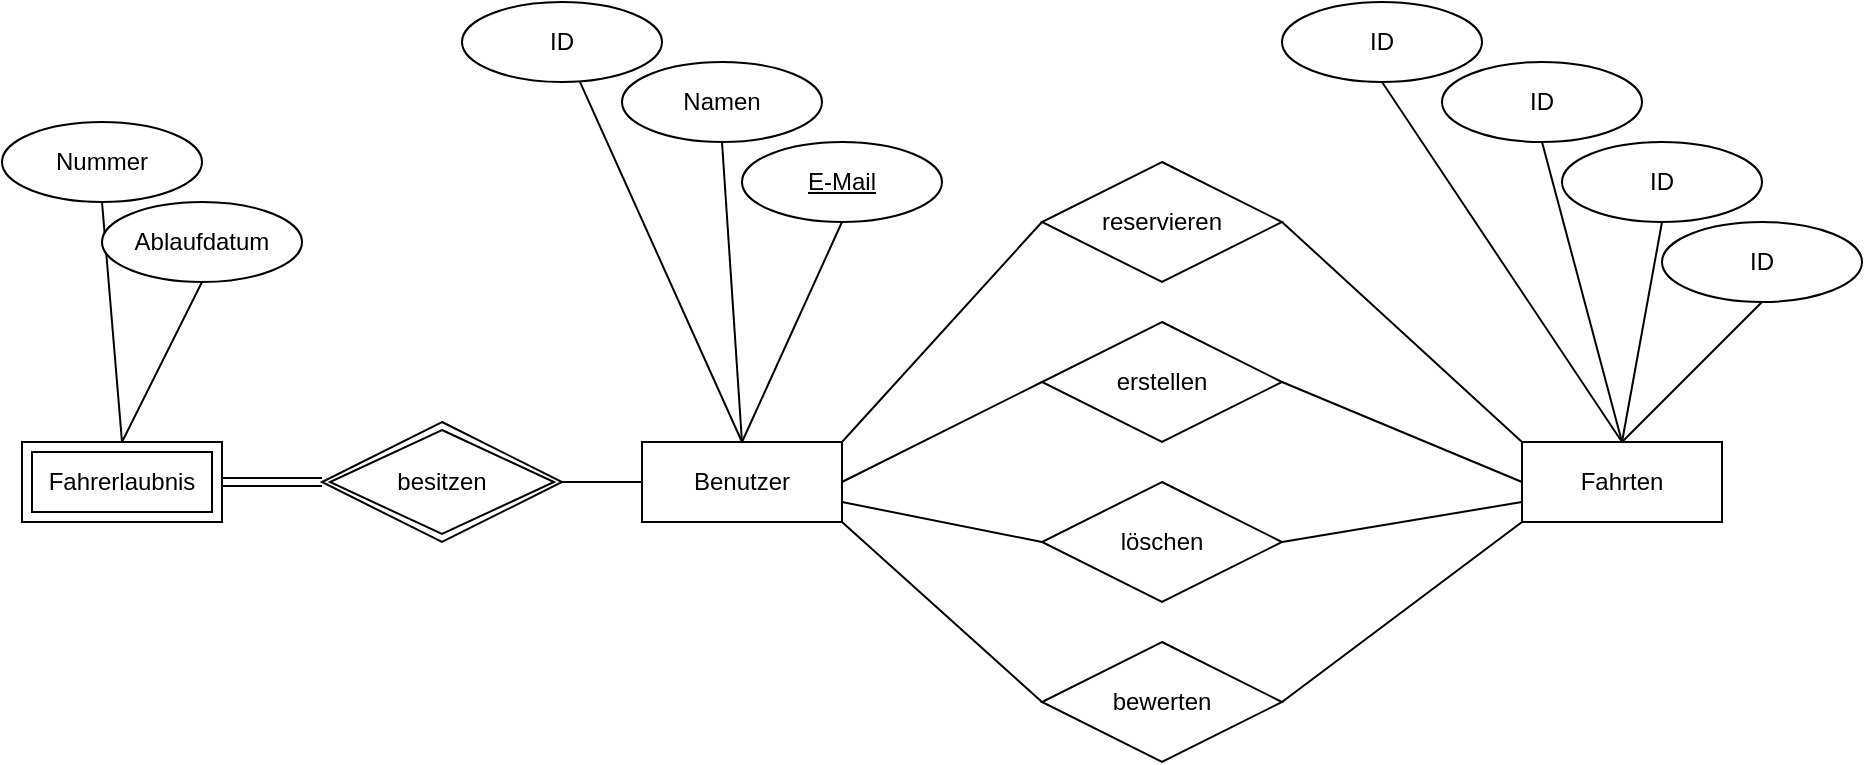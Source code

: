 <mxfile version="15.8.6" type="github"><diagram id="d-S6tAqhZGKesx9Gug6l" name="Page-1"><mxGraphModel dx="1071" dy="539" grid="1" gridSize="10" guides="1" tooltips="1" connect="1" arrows="1" fold="1" page="1" pageScale="1" pageWidth="1100" pageHeight="850" math="0" shadow="0"><root><mxCell id="0"/><mxCell id="1" parent="0"/><mxCell id="b-2rTRyFEP5zb1sUs2k6-5" value="" style="edgeStyle=orthogonalEdgeStyle;rounded=0;orthogonalLoop=1;jettySize=auto;html=1;endArrow=none;endFill=0;" edge="1" parent="1" source="b-2rTRyFEP5zb1sUs2k6-1" target="b-2rTRyFEP5zb1sUs2k6-2"><mxGeometry relative="1" as="geometry"/></mxCell><mxCell id="b-2rTRyFEP5zb1sUs2k6-14" style="rounded=0;orthogonalLoop=1;jettySize=auto;html=1;exitX=0.5;exitY=0;exitDx=0;exitDy=0;endArrow=none;endFill=0;" edge="1" parent="1" source="b-2rTRyFEP5zb1sUs2k6-1" target="b-2rTRyFEP5zb1sUs2k6-13"><mxGeometry relative="1" as="geometry"/></mxCell><mxCell id="b-2rTRyFEP5zb1sUs2k6-30" style="edgeStyle=none;rounded=0;orthogonalLoop=1;jettySize=auto;html=1;exitX=1;exitY=0;exitDx=0;exitDy=0;entryX=0;entryY=0.5;entryDx=0;entryDy=0;endArrow=none;endFill=0;" edge="1" parent="1" source="b-2rTRyFEP5zb1sUs2k6-1" target="b-2rTRyFEP5zb1sUs2k6-24"><mxGeometry relative="1" as="geometry"/></mxCell><mxCell id="b-2rTRyFEP5zb1sUs2k6-32" style="edgeStyle=none;rounded=0;orthogonalLoop=1;jettySize=auto;html=1;exitX=1;exitY=0.5;exitDx=0;exitDy=0;entryX=0;entryY=0.5;entryDx=0;entryDy=0;endArrow=none;endFill=0;" edge="1" parent="1" source="b-2rTRyFEP5zb1sUs2k6-1" target="b-2rTRyFEP5zb1sUs2k6-27"><mxGeometry relative="1" as="geometry"/></mxCell><mxCell id="b-2rTRyFEP5zb1sUs2k6-34" style="edgeStyle=none;rounded=0;orthogonalLoop=1;jettySize=auto;html=1;exitX=1;exitY=0.75;exitDx=0;exitDy=0;entryX=0;entryY=0.5;entryDx=0;entryDy=0;endArrow=none;endFill=0;" edge="1" parent="1" source="b-2rTRyFEP5zb1sUs2k6-1" target="b-2rTRyFEP5zb1sUs2k6-28"><mxGeometry relative="1" as="geometry"/></mxCell><mxCell id="b-2rTRyFEP5zb1sUs2k6-36" style="edgeStyle=none;rounded=0;orthogonalLoop=1;jettySize=auto;html=1;exitX=1;exitY=1;exitDx=0;exitDy=0;entryX=0;entryY=0.5;entryDx=0;entryDy=0;endArrow=none;endFill=0;" edge="1" parent="1" source="b-2rTRyFEP5zb1sUs2k6-1" target="b-2rTRyFEP5zb1sUs2k6-29"><mxGeometry relative="1" as="geometry"/></mxCell><mxCell id="b-2rTRyFEP5zb1sUs2k6-1" value="Benutzer" style="whiteSpace=wrap;html=1;align=center;" vertex="1" parent="1"><mxGeometry x="320" y="240" width="100" height="40" as="geometry"/></mxCell><mxCell id="b-2rTRyFEP5zb1sUs2k6-2" value="besitzen" style="shape=rhombus;double=1;perimeter=rhombusPerimeter;whiteSpace=wrap;html=1;align=center;" vertex="1" parent="1"><mxGeometry x="160" y="230" width="120" height="60" as="geometry"/></mxCell><mxCell id="b-2rTRyFEP5zb1sUs2k6-4" value="Fahrerlaubnis" style="shape=ext;margin=3;double=1;whiteSpace=wrap;html=1;align=center;" vertex="1" parent="1"><mxGeometry x="10" y="240" width="100" height="40" as="geometry"/></mxCell><mxCell id="b-2rTRyFEP5zb1sUs2k6-7" value="" style="shape=link;html=1;rounded=0;endArrow=none;endFill=0;entryX=0;entryY=0.5;entryDx=0;entryDy=0;exitX=1;exitY=0.5;exitDx=0;exitDy=0;" edge="1" parent="1" source="b-2rTRyFEP5zb1sUs2k6-4" target="b-2rTRyFEP5zb1sUs2k6-2"><mxGeometry relative="1" as="geometry"><mxPoint x="90" y="260" as="sourcePoint"/><mxPoint x="200" y="260" as="targetPoint"/></mxGeometry></mxCell><mxCell id="b-2rTRyFEP5zb1sUs2k6-8" value="" style="resizable=0;html=1;align=left;verticalAlign=bottom;" connectable="0" vertex="1" parent="b-2rTRyFEP5zb1sUs2k6-7"><mxGeometry x="-1" relative="1" as="geometry"/></mxCell><mxCell id="b-2rTRyFEP5zb1sUs2k6-13" value="ID" style="ellipse;whiteSpace=wrap;html=1;align=center;" vertex="1" parent="1"><mxGeometry x="230" y="20" width="100" height="40" as="geometry"/></mxCell><mxCell id="b-2rTRyFEP5zb1sUs2k6-17" style="edgeStyle=none;rounded=0;orthogonalLoop=1;jettySize=auto;html=1;exitX=0.5;exitY=1;exitDx=0;exitDy=0;entryX=0.5;entryY=0;entryDx=0;entryDy=0;endArrow=none;endFill=0;" edge="1" parent="1" source="b-2rTRyFEP5zb1sUs2k6-15" target="b-2rTRyFEP5zb1sUs2k6-1"><mxGeometry relative="1" as="geometry"/></mxCell><mxCell id="b-2rTRyFEP5zb1sUs2k6-15" value="Namen" style="ellipse;whiteSpace=wrap;html=1;align=center;" vertex="1" parent="1"><mxGeometry x="310" y="50" width="100" height="40" as="geometry"/></mxCell><mxCell id="b-2rTRyFEP5zb1sUs2k6-18" style="edgeStyle=none;rounded=0;orthogonalLoop=1;jettySize=auto;html=1;exitX=0.5;exitY=1;exitDx=0;exitDy=0;endArrow=none;endFill=0;" edge="1" parent="1" source="b-2rTRyFEP5zb1sUs2k6-16"><mxGeometry relative="1" as="geometry"><mxPoint x="370" y="240" as="targetPoint"/></mxGeometry></mxCell><mxCell id="b-2rTRyFEP5zb1sUs2k6-16" value="&lt;u&gt;E-Mail&lt;/u&gt;" style="ellipse;whiteSpace=wrap;html=1;align=center;" vertex="1" parent="1"><mxGeometry x="370" y="90" width="100" height="40" as="geometry"/></mxCell><mxCell id="b-2rTRyFEP5zb1sUs2k6-21" style="edgeStyle=none;rounded=0;orthogonalLoop=1;jettySize=auto;html=1;exitX=0.5;exitY=1;exitDx=0;exitDy=0;entryX=0.5;entryY=0;entryDx=0;entryDy=0;endArrow=none;endFill=0;" edge="1" parent="1" source="b-2rTRyFEP5zb1sUs2k6-19" target="b-2rTRyFEP5zb1sUs2k6-4"><mxGeometry relative="1" as="geometry"/></mxCell><mxCell id="b-2rTRyFEP5zb1sUs2k6-19" value="Nummer" style="ellipse;whiteSpace=wrap;html=1;align=center;" vertex="1" parent="1"><mxGeometry y="80" width="100" height="40" as="geometry"/></mxCell><mxCell id="b-2rTRyFEP5zb1sUs2k6-22" style="edgeStyle=none;rounded=0;orthogonalLoop=1;jettySize=auto;html=1;exitX=0.5;exitY=1;exitDx=0;exitDy=0;endArrow=none;endFill=0;" edge="1" parent="1" source="b-2rTRyFEP5zb1sUs2k6-20"><mxGeometry relative="1" as="geometry"><mxPoint x="60" y="240" as="targetPoint"/></mxGeometry></mxCell><mxCell id="b-2rTRyFEP5zb1sUs2k6-20" value="Ablaufdatum" style="ellipse;whiteSpace=wrap;html=1;align=center;" vertex="1" parent="1"><mxGeometry x="50" y="120" width="100" height="40" as="geometry"/></mxCell><mxCell id="b-2rTRyFEP5zb1sUs2k6-37" style="edgeStyle=none;rounded=0;orthogonalLoop=1;jettySize=auto;html=1;exitX=0;exitY=1;exitDx=0;exitDy=0;entryX=1;entryY=0.5;entryDx=0;entryDy=0;endArrow=none;endFill=0;" edge="1" parent="1" source="b-2rTRyFEP5zb1sUs2k6-23" target="b-2rTRyFEP5zb1sUs2k6-29"><mxGeometry relative="1" as="geometry"/></mxCell><mxCell id="b-2rTRyFEP5zb1sUs2k6-23" value="Fahrten" style="whiteSpace=wrap;html=1;align=center;" vertex="1" parent="1"><mxGeometry x="760" y="240" width="100" height="40" as="geometry"/></mxCell><mxCell id="b-2rTRyFEP5zb1sUs2k6-31" style="edgeStyle=none;rounded=0;orthogonalLoop=1;jettySize=auto;html=1;exitX=1;exitY=0.5;exitDx=0;exitDy=0;entryX=0;entryY=0;entryDx=0;entryDy=0;endArrow=none;endFill=0;" edge="1" parent="1" source="b-2rTRyFEP5zb1sUs2k6-24" target="b-2rTRyFEP5zb1sUs2k6-23"><mxGeometry relative="1" as="geometry"/></mxCell><mxCell id="b-2rTRyFEP5zb1sUs2k6-24" value="reservieren" style="shape=rhombus;perimeter=rhombusPerimeter;whiteSpace=wrap;html=1;align=center;" vertex="1" parent="1"><mxGeometry x="520" y="100" width="120" height="60" as="geometry"/></mxCell><mxCell id="b-2rTRyFEP5zb1sUs2k6-33" style="edgeStyle=none;rounded=0;orthogonalLoop=1;jettySize=auto;html=1;exitX=1;exitY=0.5;exitDx=0;exitDy=0;entryX=0;entryY=0.5;entryDx=0;entryDy=0;endArrow=none;endFill=0;" edge="1" parent="1" source="b-2rTRyFEP5zb1sUs2k6-27" target="b-2rTRyFEP5zb1sUs2k6-23"><mxGeometry relative="1" as="geometry"/></mxCell><mxCell id="b-2rTRyFEP5zb1sUs2k6-27" value="erstellen" style="shape=rhombus;perimeter=rhombusPerimeter;whiteSpace=wrap;html=1;align=center;" vertex="1" parent="1"><mxGeometry x="520" y="180" width="120" height="60" as="geometry"/></mxCell><mxCell id="b-2rTRyFEP5zb1sUs2k6-35" style="edgeStyle=none;rounded=0;orthogonalLoop=1;jettySize=auto;html=1;exitX=1;exitY=0.5;exitDx=0;exitDy=0;entryX=0;entryY=0.75;entryDx=0;entryDy=0;endArrow=none;endFill=0;" edge="1" parent="1" source="b-2rTRyFEP5zb1sUs2k6-28" target="b-2rTRyFEP5zb1sUs2k6-23"><mxGeometry relative="1" as="geometry"/></mxCell><mxCell id="b-2rTRyFEP5zb1sUs2k6-28" value="löschen" style="shape=rhombus;perimeter=rhombusPerimeter;whiteSpace=wrap;html=1;align=center;" vertex="1" parent="1"><mxGeometry x="520" y="260" width="120" height="60" as="geometry"/></mxCell><mxCell id="b-2rTRyFEP5zb1sUs2k6-29" value="bewerten" style="shape=rhombus;perimeter=rhombusPerimeter;whiteSpace=wrap;html=1;align=center;" vertex="1" parent="1"><mxGeometry x="520" y="340" width="120" height="60" as="geometry"/></mxCell><mxCell id="b-2rTRyFEP5zb1sUs2k6-43" style="edgeStyle=none;rounded=0;orthogonalLoop=1;jettySize=auto;html=1;exitX=0.5;exitY=1;exitDx=0;exitDy=0;entryX=0.5;entryY=0;entryDx=0;entryDy=0;endArrow=none;endFill=0;" edge="1" parent="1" source="b-2rTRyFEP5zb1sUs2k6-38" target="b-2rTRyFEP5zb1sUs2k6-23"><mxGeometry relative="1" as="geometry"/></mxCell><mxCell id="b-2rTRyFEP5zb1sUs2k6-38" value="ID" style="ellipse;whiteSpace=wrap;html=1;align=center;" vertex="1" parent="1"><mxGeometry x="640" y="20" width="100" height="40" as="geometry"/></mxCell><mxCell id="b-2rTRyFEP5zb1sUs2k6-47" style="edgeStyle=none;rounded=0;orthogonalLoop=1;jettySize=auto;html=1;exitX=0.5;exitY=1;exitDx=0;exitDy=0;entryX=0.5;entryY=0;entryDx=0;entryDy=0;endArrow=none;endFill=0;" edge="1" parent="1" source="b-2rTRyFEP5zb1sUs2k6-44" target="b-2rTRyFEP5zb1sUs2k6-23"><mxGeometry relative="1" as="geometry"/></mxCell><mxCell id="b-2rTRyFEP5zb1sUs2k6-44" value="ID" style="ellipse;whiteSpace=wrap;html=1;align=center;" vertex="1" parent="1"><mxGeometry x="720" y="50" width="100" height="40" as="geometry"/></mxCell><mxCell id="b-2rTRyFEP5zb1sUs2k6-48" style="edgeStyle=none;rounded=0;orthogonalLoop=1;jettySize=auto;html=1;exitX=0.5;exitY=1;exitDx=0;exitDy=0;entryX=0.5;entryY=0;entryDx=0;entryDy=0;endArrow=none;endFill=0;" edge="1" parent="1" source="b-2rTRyFEP5zb1sUs2k6-45" target="b-2rTRyFEP5zb1sUs2k6-23"><mxGeometry relative="1" as="geometry"/></mxCell><mxCell id="b-2rTRyFEP5zb1sUs2k6-45" value="ID" style="ellipse;whiteSpace=wrap;html=1;align=center;" vertex="1" parent="1"><mxGeometry x="780" y="90" width="100" height="40" as="geometry"/></mxCell><mxCell id="b-2rTRyFEP5zb1sUs2k6-49" style="edgeStyle=none;rounded=0;orthogonalLoop=1;jettySize=auto;html=1;exitX=0.5;exitY=1;exitDx=0;exitDy=0;endArrow=none;endFill=0;" edge="1" parent="1" source="b-2rTRyFEP5zb1sUs2k6-46"><mxGeometry relative="1" as="geometry"><mxPoint x="810" y="240" as="targetPoint"/></mxGeometry></mxCell><mxCell id="b-2rTRyFEP5zb1sUs2k6-46" value="ID" style="ellipse;whiteSpace=wrap;html=1;align=center;" vertex="1" parent="1"><mxGeometry x="830" y="130" width="100" height="40" as="geometry"/></mxCell></root></mxGraphModel></diagram></mxfile>